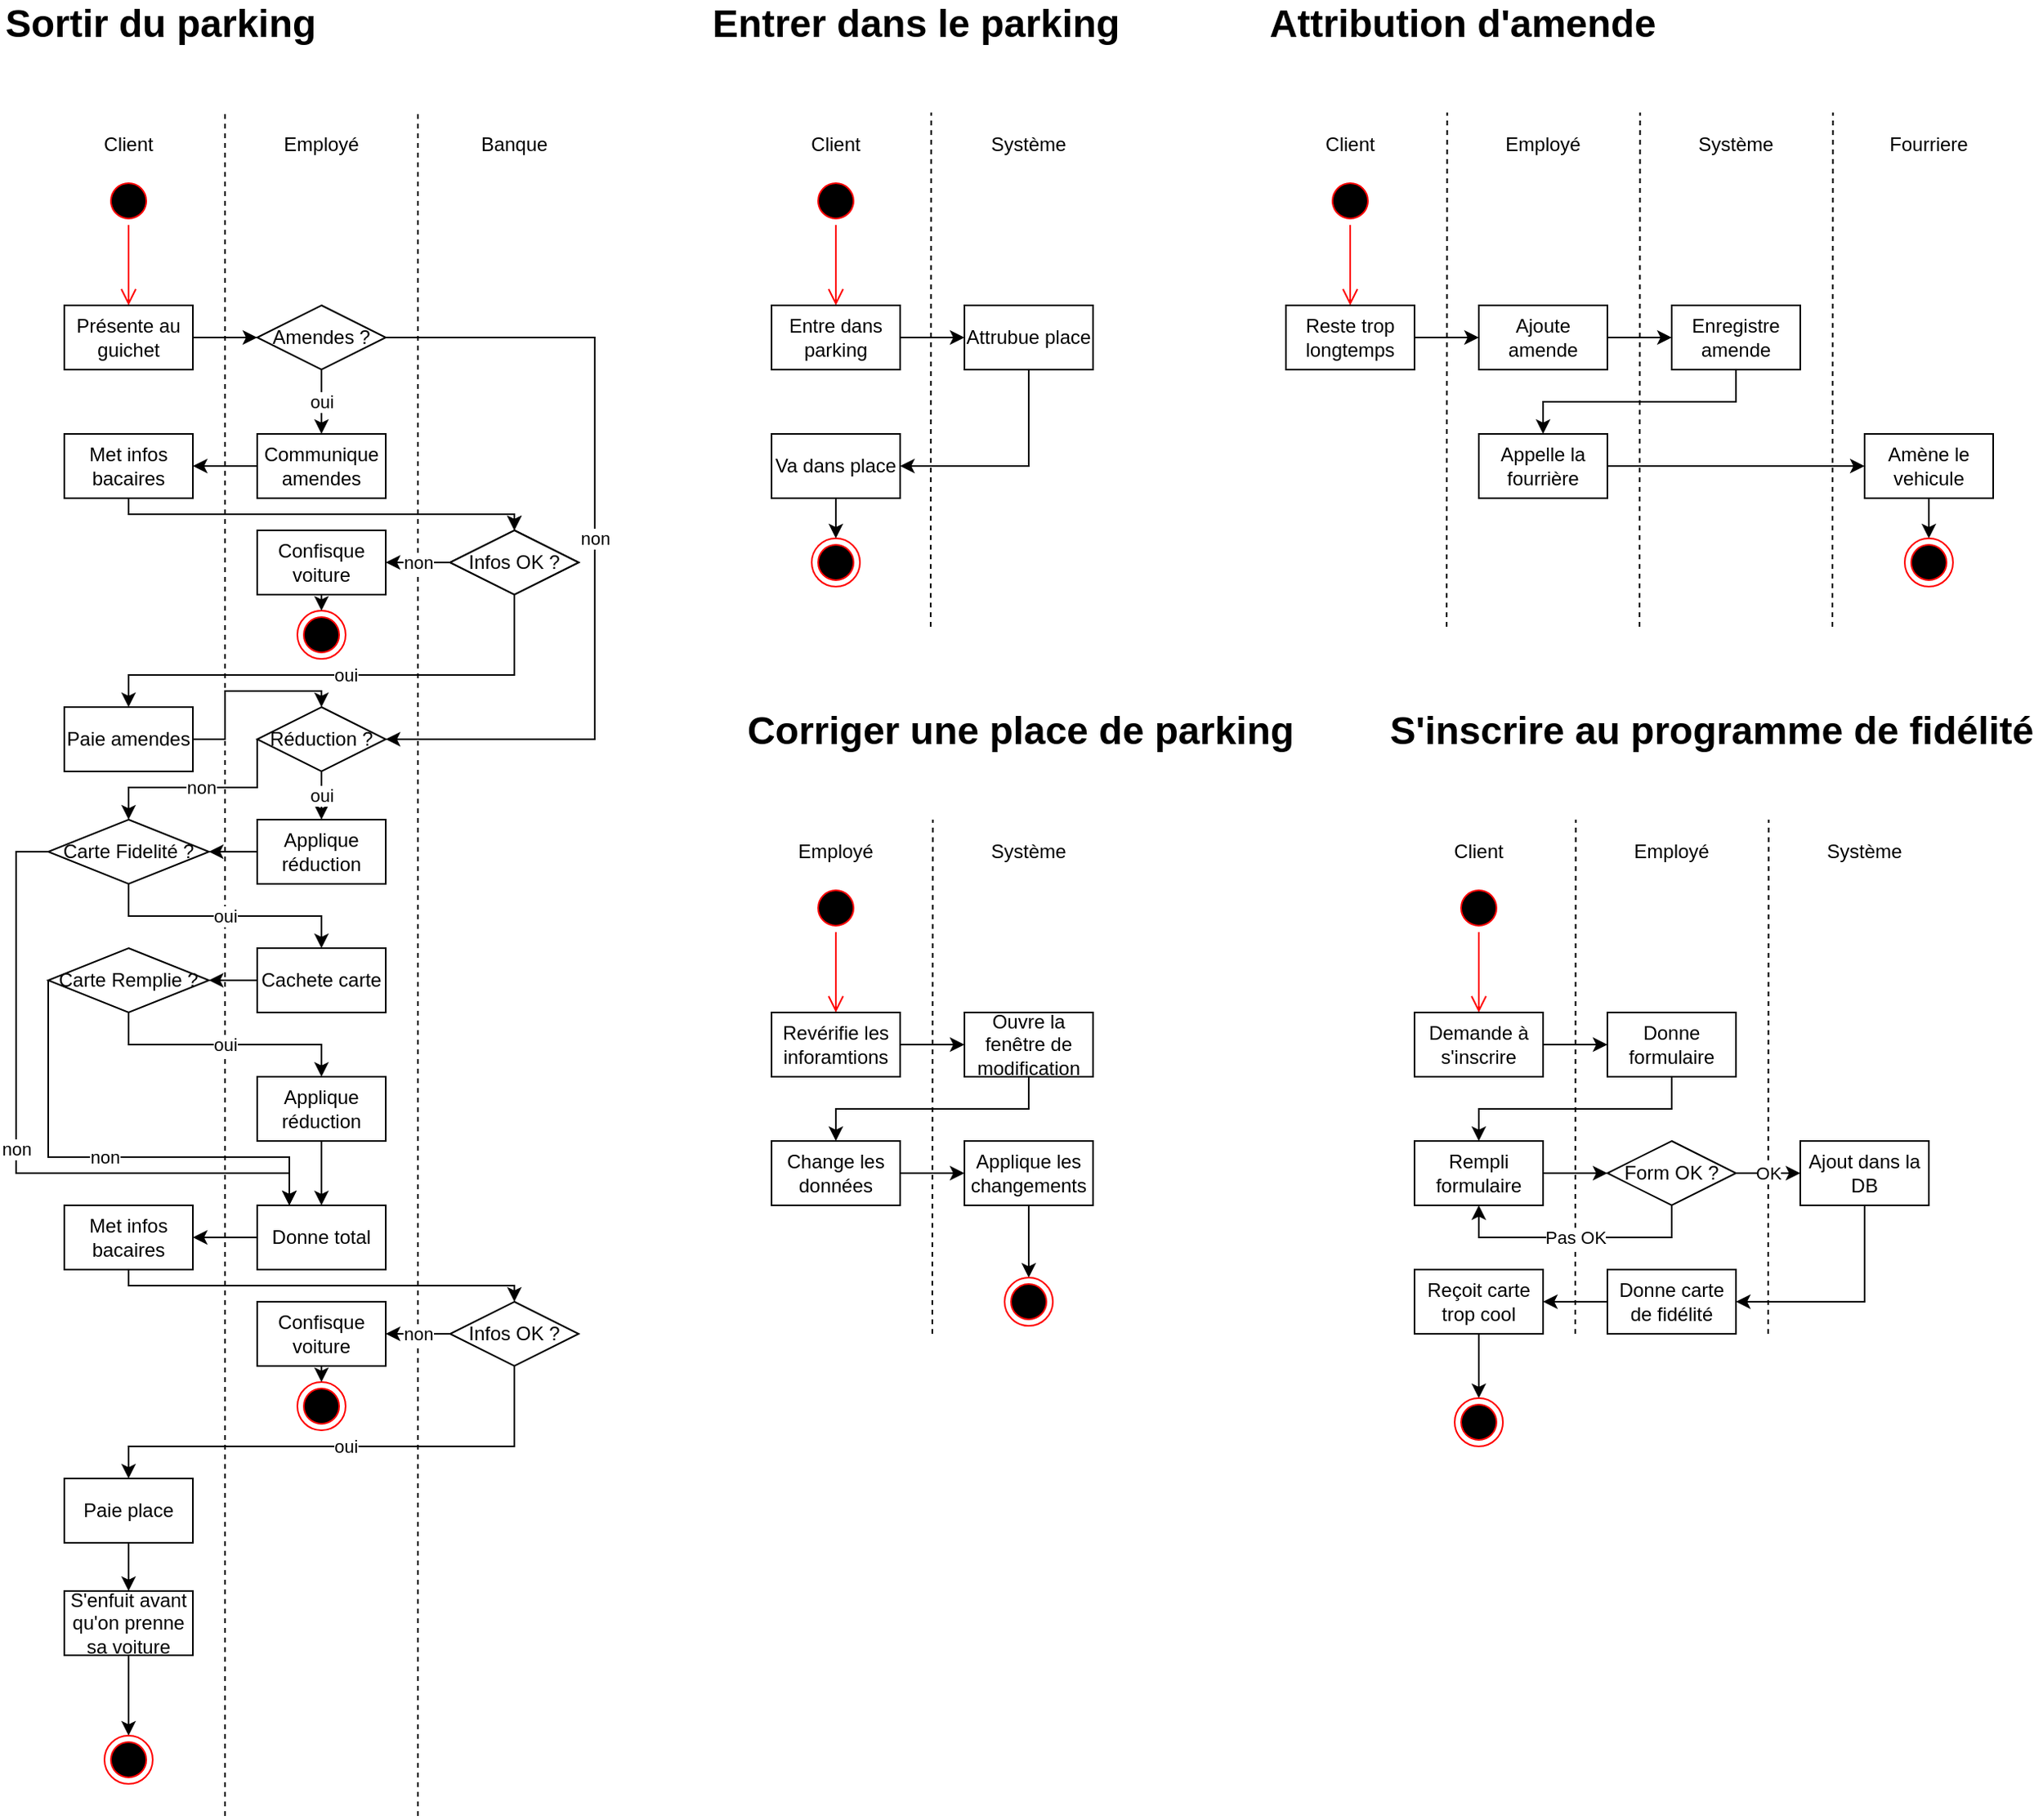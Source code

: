 <mxfile version="18.1.3" type="device"><diagram id="_a34qXbZ9eRNWXZYLbeO" name="Page-1"><mxGraphModel dx="4740" dy="2350" grid="1" gridSize="10" guides="1" tooltips="1" connect="1" arrows="0" fold="1" page="1" pageScale="1" pageWidth="1654" pageHeight="1169" math="0" shadow="0"><root><mxCell id="0"/><mxCell id="1" parent="0"/><mxCell id="tx_zt7p2rR5oDBhU8w5t-1" value="Sortir du parking" style="text;html=1;strokeColor=none;fillColor=none;align=center;verticalAlign=middle;whiteSpace=wrap;rounded=0;fontStyle=1;fontSize=24;" vertex="1" parent="1"><mxGeometry x="20" y="10" width="200" height="30" as="geometry"/></mxCell><mxCell id="tx_zt7p2rR5oDBhU8w5t-2" value="Entrer dans le parking" style="text;html=1;strokeColor=none;fillColor=none;align=center;verticalAlign=middle;whiteSpace=wrap;rounded=0;fontStyle=1;fontSize=24;" vertex="1" parent="1"><mxGeometry x="460" y="10" width="260" height="30" as="geometry"/></mxCell><mxCell id="tx_zt7p2rR5oDBhU8w5t-3" value="Attribution d'amende" style="text;html=1;strokeColor=none;fillColor=none;align=center;verticalAlign=middle;whiteSpace=wrap;rounded=0;fontStyle=1;fontSize=24;" vertex="1" parent="1"><mxGeometry x="800" y="10" width="260" height="30" as="geometry"/></mxCell><mxCell id="tx_zt7p2rR5oDBhU8w5t-4" value="Corriger une place de parking" style="text;html=1;strokeColor=none;fillColor=none;align=center;verticalAlign=middle;whiteSpace=wrap;rounded=0;fontStyle=1;fontSize=24;" vertex="1" parent="1"><mxGeometry x="480" y="450" width="350" height="30" as="geometry"/></mxCell><mxCell id="tx_zt7p2rR5oDBhU8w5t-5" value="S'inscrire au programme de fidélité" style="text;html=1;strokeColor=none;fillColor=none;align=center;verticalAlign=middle;whiteSpace=wrap;rounded=0;fontStyle=1;fontSize=24;" vertex="1" parent="1"><mxGeometry x="880" y="450" width="410" height="30" as="geometry"/></mxCell><mxCell id="tx_zt7p2rR5oDBhU8w5t-7" value="Client" style="text;html=1;strokeColor=none;fillColor=none;align=center;verticalAlign=middle;whiteSpace=wrap;rounded=0;" vertex="1" parent="1"><mxGeometry x="40" y="80" width="120" height="40" as="geometry"/></mxCell><mxCell id="tx_zt7p2rR5oDBhU8w5t-9" value="" style="endArrow=none;dashed=1;html=1;rounded=0;entryX=1;entryY=0;entryDx=0;entryDy=0;" edge="1" parent="1" target="tx_zt7p2rR5oDBhU8w5t-7"><mxGeometry width="50" height="50" relative="1" as="geometry"><mxPoint x="160" y="1140" as="sourcePoint"/><mxPoint x="180" y="90" as="targetPoint"/></mxGeometry></mxCell><mxCell id="tx_zt7p2rR5oDBhU8w5t-10" value="" style="endArrow=none;dashed=1;html=1;rounded=0;entryX=1;entryY=0;entryDx=0;entryDy=0;" edge="1" parent="1"><mxGeometry width="50" height="50" relative="1" as="geometry"><mxPoint x="280" y="1140" as="sourcePoint"/><mxPoint x="280" y="80" as="targetPoint"/></mxGeometry></mxCell><mxCell id="tx_zt7p2rR5oDBhU8w5t-11" value="Employé" style="text;html=1;strokeColor=none;fillColor=none;align=center;verticalAlign=middle;whiteSpace=wrap;rounded=0;" vertex="1" parent="1"><mxGeometry x="160" y="80" width="120" height="40" as="geometry"/></mxCell><mxCell id="tx_zt7p2rR5oDBhU8w5t-12" value="Banque" style="text;html=1;strokeColor=none;fillColor=none;align=center;verticalAlign=middle;whiteSpace=wrap;rounded=0;" vertex="1" parent="1"><mxGeometry x="280" y="80" width="120" height="40" as="geometry"/></mxCell><mxCell id="tx_zt7p2rR5oDBhU8w5t-13" value="" style="ellipse;html=1;shape=startState;fillColor=#000000;strokeColor=#ff0000;" vertex="1" parent="1"><mxGeometry x="85" y="120" width="30" height="30" as="geometry"/></mxCell><mxCell id="tx_zt7p2rR5oDBhU8w5t-14" value="" style="edgeStyle=orthogonalEdgeStyle;html=1;verticalAlign=bottom;endArrow=open;endSize=8;strokeColor=#ff0000;rounded=0;" edge="1" source="tx_zt7p2rR5oDBhU8w5t-13" parent="1"><mxGeometry relative="1" as="geometry"><mxPoint x="100" y="200" as="targetPoint"/></mxGeometry></mxCell><mxCell id="tx_zt7p2rR5oDBhU8w5t-17" style="edgeStyle=orthogonalEdgeStyle;rounded=0;orthogonalLoop=1;jettySize=auto;html=1;exitX=1;exitY=0.5;exitDx=0;exitDy=0;entryX=0;entryY=0.5;entryDx=0;entryDy=0;" edge="1" parent="1" source="tx_zt7p2rR5oDBhU8w5t-15" target="tx_zt7p2rR5oDBhU8w5t-16"><mxGeometry relative="1" as="geometry"/></mxCell><mxCell id="tx_zt7p2rR5oDBhU8w5t-15" value="Présente au guichet" style="rounded=0;whiteSpace=wrap;html=1;" vertex="1" parent="1"><mxGeometry x="60" y="200" width="80" height="40" as="geometry"/></mxCell><mxCell id="tx_zt7p2rR5oDBhU8w5t-22" value="oui" style="edgeStyle=orthogonalEdgeStyle;rounded=0;orthogonalLoop=1;jettySize=auto;html=1;exitX=0.5;exitY=1;exitDx=0;exitDy=0;entryX=0.5;entryY=0;entryDx=0;entryDy=0;" edge="1" parent="1" source="tx_zt7p2rR5oDBhU8w5t-16" target="tx_zt7p2rR5oDBhU8w5t-19"><mxGeometry relative="1" as="geometry"/></mxCell><mxCell id="tx_zt7p2rR5oDBhU8w5t-40" value="non" style="edgeStyle=orthogonalEdgeStyle;rounded=0;orthogonalLoop=1;jettySize=auto;html=1;exitX=1;exitY=0.5;exitDx=0;exitDy=0;entryX=1;entryY=0.5;entryDx=0;entryDy=0;" edge="1" parent="1" source="tx_zt7p2rR5oDBhU8w5t-16" target="tx_zt7p2rR5oDBhU8w5t-38"><mxGeometry relative="1" as="geometry"><Array as="points"><mxPoint x="390" y="220"/><mxPoint x="390" y="470"/></Array></mxGeometry></mxCell><mxCell id="tx_zt7p2rR5oDBhU8w5t-16" value="Amendes ?" style="rhombus;whiteSpace=wrap;html=1;" vertex="1" parent="1"><mxGeometry x="180" y="200" width="80" height="40" as="geometry"/></mxCell><mxCell id="tx_zt7p2rR5oDBhU8w5t-23" style="edgeStyle=orthogonalEdgeStyle;rounded=0;orthogonalLoop=1;jettySize=auto;html=1;exitX=0;exitY=0.5;exitDx=0;exitDy=0;entryX=1;entryY=0.5;entryDx=0;entryDy=0;" edge="1" parent="1" source="tx_zt7p2rR5oDBhU8w5t-19" target="tx_zt7p2rR5oDBhU8w5t-20"><mxGeometry relative="1" as="geometry"/></mxCell><mxCell id="tx_zt7p2rR5oDBhU8w5t-19" value="Communique amendes" style="rounded=0;whiteSpace=wrap;html=1;" vertex="1" parent="1"><mxGeometry x="180" y="280" width="80" height="40" as="geometry"/></mxCell><mxCell id="tx_zt7p2rR5oDBhU8w5t-27" style="edgeStyle=orthogonalEdgeStyle;rounded=0;orthogonalLoop=1;jettySize=auto;html=1;exitX=0.5;exitY=1;exitDx=0;exitDy=0;entryX=0.5;entryY=0;entryDx=0;entryDy=0;" edge="1" parent="1" source="tx_zt7p2rR5oDBhU8w5t-20" target="tx_zt7p2rR5oDBhU8w5t-25"><mxGeometry relative="1" as="geometry"><Array as="points"><mxPoint x="100" y="330"/><mxPoint x="340" y="330"/></Array></mxGeometry></mxCell><mxCell id="tx_zt7p2rR5oDBhU8w5t-20" value="Met infos bacaires" style="rounded=0;whiteSpace=wrap;html=1;" vertex="1" parent="1"><mxGeometry x="60" y="280" width="80" height="40" as="geometry"/></mxCell><mxCell id="tx_zt7p2rR5oDBhU8w5t-29" value="non" style="edgeStyle=orthogonalEdgeStyle;rounded=0;orthogonalLoop=1;jettySize=auto;html=1;exitX=0;exitY=0.5;exitDx=0;exitDy=0;entryX=1;entryY=0.5;entryDx=0;entryDy=0;" edge="1" parent="1" source="tx_zt7p2rR5oDBhU8w5t-25" target="tx_zt7p2rR5oDBhU8w5t-28"><mxGeometry relative="1" as="geometry"/></mxCell><mxCell id="tx_zt7p2rR5oDBhU8w5t-33" value="oui" style="edgeStyle=orthogonalEdgeStyle;rounded=0;orthogonalLoop=1;jettySize=auto;html=1;exitX=0.5;exitY=1;exitDx=0;exitDy=0;entryX=0.5;entryY=0;entryDx=0;entryDy=0;" edge="1" parent="1" source="tx_zt7p2rR5oDBhU8w5t-25" target="tx_zt7p2rR5oDBhU8w5t-41"><mxGeometry relative="1" as="geometry"><mxPoint x="220" y="440" as="targetPoint"/><Array as="points"><mxPoint x="340" y="430"/><mxPoint x="100" y="430"/></Array></mxGeometry></mxCell><mxCell id="tx_zt7p2rR5oDBhU8w5t-25" value="Infos OK ?" style="rhombus;whiteSpace=wrap;html=1;" vertex="1" parent="1"><mxGeometry x="300" y="340" width="80" height="40" as="geometry"/></mxCell><mxCell id="tx_zt7p2rR5oDBhU8w5t-26" value="" style="ellipse;html=1;shape=endState;fillColor=#000000;strokeColor=#ff0000;" vertex="1" parent="1"><mxGeometry x="205" y="390" width="30" height="30" as="geometry"/></mxCell><mxCell id="tx_zt7p2rR5oDBhU8w5t-30" style="edgeStyle=orthogonalEdgeStyle;rounded=0;orthogonalLoop=1;jettySize=auto;html=1;exitX=0.5;exitY=1;exitDx=0;exitDy=0;entryX=0.5;entryY=0;entryDx=0;entryDy=0;" edge="1" parent="1" source="tx_zt7p2rR5oDBhU8w5t-28" target="tx_zt7p2rR5oDBhU8w5t-26"><mxGeometry relative="1" as="geometry"/></mxCell><mxCell id="tx_zt7p2rR5oDBhU8w5t-28" value="Confisque voiture" style="rounded=0;whiteSpace=wrap;html=1;" vertex="1" parent="1"><mxGeometry x="180" y="340" width="80" height="40" as="geometry"/></mxCell><mxCell id="tx_zt7p2rR5oDBhU8w5t-47" value="oui" style="edgeStyle=orthogonalEdgeStyle;rounded=0;orthogonalLoop=1;jettySize=auto;html=1;exitX=0.5;exitY=1;exitDx=0;exitDy=0;entryX=0.5;entryY=0;entryDx=0;entryDy=0;" edge="1" parent="1" source="tx_zt7p2rR5oDBhU8w5t-35" target="tx_zt7p2rR5oDBhU8w5t-46"><mxGeometry relative="1" as="geometry"/></mxCell><mxCell id="tx_zt7p2rR5oDBhU8w5t-54" value="non" style="edgeStyle=orthogonalEdgeStyle;rounded=0;orthogonalLoop=1;jettySize=auto;html=1;exitX=0;exitY=0.5;exitDx=0;exitDy=0;entryX=0.25;entryY=0;entryDx=0;entryDy=0;" edge="1" parent="1" source="tx_zt7p2rR5oDBhU8w5t-35" target="tx_zt7p2rR5oDBhU8w5t-53"><mxGeometry relative="1" as="geometry"><Array as="points"><mxPoint x="30" y="540"/><mxPoint x="30" y="740"/><mxPoint x="200" y="740"/></Array></mxGeometry></mxCell><mxCell id="tx_zt7p2rR5oDBhU8w5t-35" value="Carte Fidelité ?" style="rhombus;whiteSpace=wrap;html=1;" vertex="1" parent="1"><mxGeometry x="50" y="520" width="100" height="40" as="geometry"/></mxCell><mxCell id="tx_zt7p2rR5oDBhU8w5t-43" style="edgeStyle=orthogonalEdgeStyle;rounded=0;orthogonalLoop=1;jettySize=auto;html=1;exitX=0;exitY=0.5;exitDx=0;exitDy=0;entryX=1;entryY=0.5;entryDx=0;entryDy=0;" edge="1" parent="1" source="tx_zt7p2rR5oDBhU8w5t-37" target="tx_zt7p2rR5oDBhU8w5t-35"><mxGeometry relative="1" as="geometry"/></mxCell><mxCell id="tx_zt7p2rR5oDBhU8w5t-37" value="Applique réduction" style="rounded=0;whiteSpace=wrap;html=1;" vertex="1" parent="1"><mxGeometry x="180" y="520" width="80" height="40" as="geometry"/></mxCell><mxCell id="tx_zt7p2rR5oDBhU8w5t-39" value="oui" style="edgeStyle=orthogonalEdgeStyle;rounded=0;orthogonalLoop=1;jettySize=auto;html=1;exitX=0.5;exitY=1;exitDx=0;exitDy=0;entryX=0.5;entryY=0;entryDx=0;entryDy=0;" edge="1" parent="1" source="tx_zt7p2rR5oDBhU8w5t-38" target="tx_zt7p2rR5oDBhU8w5t-37"><mxGeometry relative="1" as="geometry"/></mxCell><mxCell id="tx_zt7p2rR5oDBhU8w5t-44" value="non" style="edgeStyle=orthogonalEdgeStyle;rounded=0;orthogonalLoop=1;jettySize=auto;html=1;exitX=0;exitY=0.5;exitDx=0;exitDy=0;entryX=0.5;entryY=0;entryDx=0;entryDy=0;" edge="1" parent="1" source="tx_zt7p2rR5oDBhU8w5t-38" target="tx_zt7p2rR5oDBhU8w5t-35"><mxGeometry relative="1" as="geometry"><Array as="points"><mxPoint x="180" y="500"/><mxPoint x="100" y="500"/></Array></mxGeometry></mxCell><mxCell id="tx_zt7p2rR5oDBhU8w5t-38" value="Réduction ?" style="rhombus;whiteSpace=wrap;html=1;" vertex="1" parent="1"><mxGeometry x="180" y="450" width="80" height="40" as="geometry"/></mxCell><mxCell id="tx_zt7p2rR5oDBhU8w5t-42" style="edgeStyle=orthogonalEdgeStyle;rounded=0;orthogonalLoop=1;jettySize=auto;html=1;exitX=1;exitY=0.5;exitDx=0;exitDy=0;entryX=0.5;entryY=0;entryDx=0;entryDy=0;" edge="1" parent="1" source="tx_zt7p2rR5oDBhU8w5t-41" target="tx_zt7p2rR5oDBhU8w5t-38"><mxGeometry relative="1" as="geometry"><Array as="points"><mxPoint x="160" y="470"/><mxPoint x="160" y="440"/><mxPoint x="220" y="440"/></Array></mxGeometry></mxCell><mxCell id="tx_zt7p2rR5oDBhU8w5t-41" value="Paie amendes" style="rounded=0;whiteSpace=wrap;html=1;" vertex="1" parent="1"><mxGeometry x="60" y="450" width="80" height="40" as="geometry"/></mxCell><mxCell id="tx_zt7p2rR5oDBhU8w5t-49" style="edgeStyle=orthogonalEdgeStyle;rounded=0;orthogonalLoop=1;jettySize=auto;html=1;exitX=0;exitY=0.5;exitDx=0;exitDy=0;entryX=1;entryY=0.5;entryDx=0;entryDy=0;" edge="1" parent="1" source="tx_zt7p2rR5oDBhU8w5t-46" target="tx_zt7p2rR5oDBhU8w5t-48"><mxGeometry relative="1" as="geometry"/></mxCell><mxCell id="tx_zt7p2rR5oDBhU8w5t-46" value="Cachete carte" style="rounded=0;whiteSpace=wrap;html=1;" vertex="1" parent="1"><mxGeometry x="180" y="600" width="80" height="40" as="geometry"/></mxCell><mxCell id="tx_zt7p2rR5oDBhU8w5t-51" value="oui" style="edgeStyle=orthogonalEdgeStyle;rounded=0;orthogonalLoop=1;jettySize=auto;html=1;exitX=0.5;exitY=1;exitDx=0;exitDy=0;entryX=0.5;entryY=0;entryDx=0;entryDy=0;" edge="1" parent="1" source="tx_zt7p2rR5oDBhU8w5t-48" target="tx_zt7p2rR5oDBhU8w5t-50"><mxGeometry relative="1" as="geometry"/></mxCell><mxCell id="tx_zt7p2rR5oDBhU8w5t-69" value="non" style="edgeStyle=orthogonalEdgeStyle;rounded=0;orthogonalLoop=1;jettySize=auto;html=1;exitX=0;exitY=0.5;exitDx=0;exitDy=0;entryX=0.25;entryY=0;entryDx=0;entryDy=0;" edge="1" parent="1" source="tx_zt7p2rR5oDBhU8w5t-48" target="tx_zt7p2rR5oDBhU8w5t-53"><mxGeometry relative="1" as="geometry"><Array as="points"><mxPoint x="50" y="730"/><mxPoint x="200" y="730"/></Array></mxGeometry></mxCell><mxCell id="tx_zt7p2rR5oDBhU8w5t-48" value="Carte Remplie ?" style="rhombus;whiteSpace=wrap;html=1;" vertex="1" parent="1"><mxGeometry x="50" y="600" width="100" height="40" as="geometry"/></mxCell><mxCell id="tx_zt7p2rR5oDBhU8w5t-55" style="edgeStyle=orthogonalEdgeStyle;rounded=0;orthogonalLoop=1;jettySize=auto;html=1;exitX=0.5;exitY=1;exitDx=0;exitDy=0;entryX=0.5;entryY=0;entryDx=0;entryDy=0;" edge="1" parent="1" source="tx_zt7p2rR5oDBhU8w5t-50" target="tx_zt7p2rR5oDBhU8w5t-53"><mxGeometry relative="1" as="geometry"/></mxCell><mxCell id="tx_zt7p2rR5oDBhU8w5t-50" value="Applique réduction" style="rounded=0;whiteSpace=wrap;html=1;" vertex="1" parent="1"><mxGeometry x="180" y="680" width="80" height="40" as="geometry"/></mxCell><mxCell id="tx_zt7p2rR5oDBhU8w5t-66" style="edgeStyle=orthogonalEdgeStyle;rounded=0;orthogonalLoop=1;jettySize=auto;html=1;exitX=0;exitY=0.5;exitDx=0;exitDy=0;entryX=1;entryY=0.5;entryDx=0;entryDy=0;" edge="1" parent="1" source="tx_zt7p2rR5oDBhU8w5t-53" target="tx_zt7p2rR5oDBhU8w5t-63"><mxGeometry relative="1" as="geometry"/></mxCell><mxCell id="tx_zt7p2rR5oDBhU8w5t-53" value="Donne total" style="rounded=0;whiteSpace=wrap;html=1;" vertex="1" parent="1"><mxGeometry x="180" y="760" width="80" height="40" as="geometry"/></mxCell><mxCell id="tx_zt7p2rR5oDBhU8w5t-56" value="Met infos bacaires" style="rounded=0;whiteSpace=wrap;html=1;" vertex="1" parent="1"><mxGeometry x="60" y="280" width="80" height="40" as="geometry"/></mxCell><mxCell id="tx_zt7p2rR5oDBhU8w5t-57" style="edgeStyle=orthogonalEdgeStyle;rounded=0;orthogonalLoop=1;jettySize=auto;html=1;exitX=0.5;exitY=1;exitDx=0;exitDy=0;entryX=0.5;entryY=0;entryDx=0;entryDy=0;" edge="1" source="tx_zt7p2rR5oDBhU8w5t-56" target="tx_zt7p2rR5oDBhU8w5t-58" parent="1"><mxGeometry relative="1" as="geometry"><Array as="points"><mxPoint x="100" y="330"/><mxPoint x="340" y="330"/></Array></mxGeometry></mxCell><mxCell id="tx_zt7p2rR5oDBhU8w5t-58" value="Infos OK ?" style="rhombus;whiteSpace=wrap;html=1;" vertex="1" parent="1"><mxGeometry x="300" y="340" width="80" height="40" as="geometry"/></mxCell><mxCell id="tx_zt7p2rR5oDBhU8w5t-59" value="oui" style="edgeStyle=orthogonalEdgeStyle;rounded=0;orthogonalLoop=1;jettySize=auto;html=1;exitX=0.5;exitY=1;exitDx=0;exitDy=0;entryX=0.5;entryY=0;entryDx=0;entryDy=0;" edge="1" parent="1" target="tx_zt7p2rR5oDBhU8w5t-62"><mxGeometry relative="1" as="geometry"><mxPoint x="340" y="860" as="sourcePoint"/><mxPoint x="220" y="920" as="targetPoint"/><Array as="points"><mxPoint x="340" y="910"/><mxPoint x="100" y="910"/></Array></mxGeometry></mxCell><mxCell id="tx_zt7p2rR5oDBhU8w5t-60" value="" style="ellipse;html=1;shape=endState;fillColor=#000000;strokeColor=#ff0000;" vertex="1" parent="1"><mxGeometry x="205" y="870" width="30" height="30" as="geometry"/></mxCell><mxCell id="tx_zt7p2rR5oDBhU8w5t-68" style="edgeStyle=orthogonalEdgeStyle;rounded=0;orthogonalLoop=1;jettySize=auto;html=1;exitX=0.5;exitY=1;exitDx=0;exitDy=0;entryX=0.5;entryY=0;entryDx=0;entryDy=0;" edge="1" parent="1" source="tx_zt7p2rR5oDBhU8w5t-61" target="tx_zt7p2rR5oDBhU8w5t-60"><mxGeometry relative="1" as="geometry"/></mxCell><mxCell id="tx_zt7p2rR5oDBhU8w5t-61" value="Confisque voiture" style="rounded=0;whiteSpace=wrap;html=1;" vertex="1" parent="1"><mxGeometry x="180" y="820" width="80" height="40" as="geometry"/></mxCell><mxCell id="tx_zt7p2rR5oDBhU8w5t-72" style="edgeStyle=orthogonalEdgeStyle;rounded=0;orthogonalLoop=1;jettySize=auto;html=1;exitX=0.5;exitY=1;exitDx=0;exitDy=0;entryX=0.5;entryY=0;entryDx=0;entryDy=0;" edge="1" parent="1" source="tx_zt7p2rR5oDBhU8w5t-62" target="tx_zt7p2rR5oDBhU8w5t-70"><mxGeometry relative="1" as="geometry"/></mxCell><mxCell id="tx_zt7p2rR5oDBhU8w5t-62" value="Paie place" style="rounded=0;whiteSpace=wrap;html=1;" vertex="1" parent="1"><mxGeometry x="60" y="930" width="80" height="40" as="geometry"/></mxCell><mxCell id="tx_zt7p2rR5oDBhU8w5t-63" value="Met infos bacaires" style="rounded=0;whiteSpace=wrap;html=1;" vertex="1" parent="1"><mxGeometry x="60" y="760" width="80" height="40" as="geometry"/></mxCell><mxCell id="tx_zt7p2rR5oDBhU8w5t-64" style="edgeStyle=orthogonalEdgeStyle;rounded=0;orthogonalLoop=1;jettySize=auto;html=1;exitX=0.5;exitY=1;exitDx=0;exitDy=0;entryX=0.5;entryY=0;entryDx=0;entryDy=0;" edge="1" parent="1" source="tx_zt7p2rR5oDBhU8w5t-63" target="tx_zt7p2rR5oDBhU8w5t-65"><mxGeometry relative="1" as="geometry"><Array as="points"><mxPoint x="100" y="810"/><mxPoint x="340" y="810"/></Array></mxGeometry></mxCell><mxCell id="tx_zt7p2rR5oDBhU8w5t-67" value="non" style="edgeStyle=orthogonalEdgeStyle;rounded=0;orthogonalLoop=1;jettySize=auto;html=1;exitX=0;exitY=0.5;exitDx=0;exitDy=0;entryX=1;entryY=0.5;entryDx=0;entryDy=0;" edge="1" parent="1" source="tx_zt7p2rR5oDBhU8w5t-65" target="tx_zt7p2rR5oDBhU8w5t-61"><mxGeometry relative="1" as="geometry"/></mxCell><mxCell id="tx_zt7p2rR5oDBhU8w5t-65" value="Infos OK ?" style="rhombus;whiteSpace=wrap;html=1;" vertex="1" parent="1"><mxGeometry x="300" y="820" width="80" height="40" as="geometry"/></mxCell><mxCell id="tx_zt7p2rR5oDBhU8w5t-73" style="edgeStyle=orthogonalEdgeStyle;rounded=0;orthogonalLoop=1;jettySize=auto;html=1;exitX=0.5;exitY=1;exitDx=0;exitDy=0;entryX=0.5;entryY=0;entryDx=0;entryDy=0;" edge="1" parent="1" source="tx_zt7p2rR5oDBhU8w5t-70" target="tx_zt7p2rR5oDBhU8w5t-71"><mxGeometry relative="1" as="geometry"/></mxCell><mxCell id="tx_zt7p2rR5oDBhU8w5t-70" value="S'enfuit avant qu'on prenne sa voiture" style="rounded=0;whiteSpace=wrap;html=1;" vertex="1" parent="1"><mxGeometry x="60" y="1000" width="80" height="40" as="geometry"/></mxCell><mxCell id="tx_zt7p2rR5oDBhU8w5t-71" value="" style="ellipse;html=1;shape=endState;fillColor=#000000;strokeColor=#ff0000;" vertex="1" parent="1"><mxGeometry x="85" y="1090" width="30" height="30" as="geometry"/></mxCell><mxCell id="tx_zt7p2rR5oDBhU8w5t-74" value="Client" style="text;html=1;strokeColor=none;fillColor=none;align=center;verticalAlign=middle;whiteSpace=wrap;rounded=0;" vertex="1" parent="1"><mxGeometry x="480" y="80" width="120" height="40" as="geometry"/></mxCell><mxCell id="tx_zt7p2rR5oDBhU8w5t-75" value="Système" style="text;html=1;strokeColor=none;fillColor=none;align=center;verticalAlign=middle;whiteSpace=wrap;rounded=0;" vertex="1" parent="1"><mxGeometry x="600" y="80" width="120" height="40" as="geometry"/></mxCell><mxCell id="tx_zt7p2rR5oDBhU8w5t-76" value="" style="endArrow=none;dashed=1;html=1;rounded=0;entryX=1;entryY=0;entryDx=0;entryDy=0;" edge="1" parent="1"><mxGeometry width="50" height="50" relative="1" as="geometry"><mxPoint x="599" y="400" as="sourcePoint"/><mxPoint x="599.33" y="80" as="targetPoint"/></mxGeometry></mxCell><mxCell id="tx_zt7p2rR5oDBhU8w5t-77" value="" style="ellipse;html=1;shape=startState;fillColor=#000000;strokeColor=#ff0000;" vertex="1" parent="1"><mxGeometry x="525" y="120" width="30" height="30" as="geometry"/></mxCell><mxCell id="tx_zt7p2rR5oDBhU8w5t-79" value="" style="edgeStyle=orthogonalEdgeStyle;html=1;verticalAlign=bottom;endArrow=open;endSize=8;strokeColor=#ff0000;rounded=0;exitX=0.5;exitY=1;exitDx=0;exitDy=0;" edge="1" parent="1" source="tx_zt7p2rR5oDBhU8w5t-77"><mxGeometry relative="1" as="geometry"><mxPoint x="540" y="200" as="targetPoint"/><mxPoint x="110" y="160" as="sourcePoint"/></mxGeometry></mxCell><mxCell id="tx_zt7p2rR5oDBhU8w5t-82" style="edgeStyle=orthogonalEdgeStyle;rounded=0;orthogonalLoop=1;jettySize=auto;html=1;exitX=1;exitY=0.5;exitDx=0;exitDy=0;entryX=0;entryY=0.5;entryDx=0;entryDy=0;" edge="1" parent="1" source="tx_zt7p2rR5oDBhU8w5t-80" target="tx_zt7p2rR5oDBhU8w5t-81"><mxGeometry relative="1" as="geometry"/></mxCell><mxCell id="tx_zt7p2rR5oDBhU8w5t-80" value="Entre dans parking" style="rounded=0;whiteSpace=wrap;html=1;" vertex="1" parent="1"><mxGeometry x="500" y="200" width="80" height="40" as="geometry"/></mxCell><mxCell id="tx_zt7p2rR5oDBhU8w5t-85" style="edgeStyle=orthogonalEdgeStyle;rounded=0;orthogonalLoop=1;jettySize=auto;html=1;exitX=0.5;exitY=1;exitDx=0;exitDy=0;entryX=1;entryY=0.5;entryDx=0;entryDy=0;" edge="1" parent="1" source="tx_zt7p2rR5oDBhU8w5t-81" target="tx_zt7p2rR5oDBhU8w5t-84"><mxGeometry relative="1" as="geometry"/></mxCell><mxCell id="tx_zt7p2rR5oDBhU8w5t-81" value="Attrubue place" style="rounded=0;whiteSpace=wrap;html=1;" vertex="1" parent="1"><mxGeometry x="620" y="200" width="80" height="40" as="geometry"/></mxCell><mxCell id="tx_zt7p2rR5oDBhU8w5t-83" value="" style="ellipse;html=1;shape=endState;fillColor=#000000;strokeColor=#ff0000;" vertex="1" parent="1"><mxGeometry x="525" y="345" width="30" height="30" as="geometry"/></mxCell><mxCell id="tx_zt7p2rR5oDBhU8w5t-86" style="edgeStyle=orthogonalEdgeStyle;rounded=0;orthogonalLoop=1;jettySize=auto;html=1;exitX=0.5;exitY=1;exitDx=0;exitDy=0;entryX=0.5;entryY=0;entryDx=0;entryDy=0;" edge="1" parent="1" source="tx_zt7p2rR5oDBhU8w5t-84" target="tx_zt7p2rR5oDBhU8w5t-83"><mxGeometry relative="1" as="geometry"/></mxCell><mxCell id="tx_zt7p2rR5oDBhU8w5t-84" value="Va dans place" style="rounded=0;whiteSpace=wrap;html=1;" vertex="1" parent="1"><mxGeometry x="500" y="280" width="80" height="40" as="geometry"/></mxCell><mxCell id="tx_zt7p2rR5oDBhU8w5t-87" value="Client" style="text;html=1;strokeColor=none;fillColor=none;align=center;verticalAlign=middle;whiteSpace=wrap;rounded=0;" vertex="1" parent="1"><mxGeometry x="800" y="80" width="120" height="40" as="geometry"/></mxCell><mxCell id="tx_zt7p2rR5oDBhU8w5t-88" value="Employé" style="text;html=1;strokeColor=none;fillColor=none;align=center;verticalAlign=middle;whiteSpace=wrap;rounded=0;" vertex="1" parent="1"><mxGeometry x="920" y="80" width="120" height="40" as="geometry"/></mxCell><mxCell id="tx_zt7p2rR5oDBhU8w5t-89" value="" style="endArrow=none;dashed=1;html=1;rounded=0;entryX=1;entryY=0;entryDx=0;entryDy=0;" edge="1" parent="1"><mxGeometry width="50" height="50" relative="1" as="geometry"><mxPoint x="920" y="400" as="sourcePoint"/><mxPoint x="920.33" y="80" as="targetPoint"/></mxGeometry></mxCell><mxCell id="tx_zt7p2rR5oDBhU8w5t-90" value="" style="ellipse;html=1;shape=startState;fillColor=#000000;strokeColor=#ff0000;" vertex="1" parent="1"><mxGeometry x="845" y="120" width="30" height="30" as="geometry"/></mxCell><mxCell id="tx_zt7p2rR5oDBhU8w5t-91" value="" style="edgeStyle=orthogonalEdgeStyle;html=1;verticalAlign=bottom;endArrow=open;endSize=8;strokeColor=#ff0000;rounded=0;exitX=0.5;exitY=1;exitDx=0;exitDy=0;" edge="1" parent="1" source="tx_zt7p2rR5oDBhU8w5t-90"><mxGeometry relative="1" as="geometry"><mxPoint x="860" y="200" as="targetPoint"/><mxPoint x="430" y="160" as="sourcePoint"/></mxGeometry></mxCell><mxCell id="tx_zt7p2rR5oDBhU8w5t-102" style="edgeStyle=orthogonalEdgeStyle;rounded=0;orthogonalLoop=1;jettySize=auto;html=1;exitX=1;exitY=0.5;exitDx=0;exitDy=0;entryX=0;entryY=0.5;entryDx=0;entryDy=0;" edge="1" parent="1" source="tx_zt7p2rR5oDBhU8w5t-92" target="tx_zt7p2rR5oDBhU8w5t-99"><mxGeometry relative="1" as="geometry"/></mxCell><mxCell id="tx_zt7p2rR5oDBhU8w5t-92" value="Reste trop longtemps" style="rounded=0;whiteSpace=wrap;html=1;" vertex="1" parent="1"><mxGeometry x="820" y="200" width="80" height="40" as="geometry"/></mxCell><mxCell id="tx_zt7p2rR5oDBhU8w5t-93" value="Système" style="text;html=1;strokeColor=none;fillColor=none;align=center;verticalAlign=middle;whiteSpace=wrap;rounded=0;" vertex="1" parent="1"><mxGeometry x="1040" y="80" width="120" height="40" as="geometry"/></mxCell><mxCell id="tx_zt7p2rR5oDBhU8w5t-94" value="" style="endArrow=none;dashed=1;html=1;rounded=0;entryX=1;entryY=0;entryDx=0;entryDy=0;" edge="1" parent="1"><mxGeometry width="50" height="50" relative="1" as="geometry"><mxPoint x="1040" y="400" as="sourcePoint"/><mxPoint x="1040.33" y="80" as="targetPoint"/></mxGeometry></mxCell><mxCell id="tx_zt7p2rR5oDBhU8w5t-105" style="edgeStyle=orthogonalEdgeStyle;rounded=0;orthogonalLoop=1;jettySize=auto;html=1;exitX=1;exitY=0.5;exitDx=0;exitDy=0;entryX=0;entryY=0.5;entryDx=0;entryDy=0;" edge="1" parent="1" source="tx_zt7p2rR5oDBhU8w5t-95" target="tx_zt7p2rR5oDBhU8w5t-100"><mxGeometry relative="1" as="geometry"/></mxCell><mxCell id="tx_zt7p2rR5oDBhU8w5t-95" value="Appelle la fourrière" style="rounded=0;whiteSpace=wrap;html=1;" vertex="1" parent="1"><mxGeometry x="940" y="280" width="80" height="40" as="geometry"/></mxCell><mxCell id="tx_zt7p2rR5oDBhU8w5t-96" value="Fourriere" style="text;html=1;strokeColor=none;fillColor=none;align=center;verticalAlign=middle;whiteSpace=wrap;rounded=0;" vertex="1" parent="1"><mxGeometry x="1160" y="80" width="120" height="40" as="geometry"/></mxCell><mxCell id="tx_zt7p2rR5oDBhU8w5t-97" value="" style="endArrow=none;dashed=1;html=1;rounded=0;entryX=1;entryY=0;entryDx=0;entryDy=0;" edge="1" parent="1"><mxGeometry width="50" height="50" relative="1" as="geometry"><mxPoint x="1160.0" y="400" as="sourcePoint"/><mxPoint x="1160.33" y="80" as="targetPoint"/></mxGeometry></mxCell><mxCell id="tx_zt7p2rR5oDBhU8w5t-104" style="edgeStyle=orthogonalEdgeStyle;rounded=0;orthogonalLoop=1;jettySize=auto;html=1;exitX=0.5;exitY=1;exitDx=0;exitDy=0;entryX=0.5;entryY=0;entryDx=0;entryDy=0;" edge="1" parent="1" source="tx_zt7p2rR5oDBhU8w5t-98" target="tx_zt7p2rR5oDBhU8w5t-95"><mxGeometry relative="1" as="geometry"/></mxCell><mxCell id="tx_zt7p2rR5oDBhU8w5t-98" value="Enregistre amende" style="rounded=0;whiteSpace=wrap;html=1;" vertex="1" parent="1"><mxGeometry x="1060" y="200" width="80" height="40" as="geometry"/></mxCell><mxCell id="tx_zt7p2rR5oDBhU8w5t-103" style="edgeStyle=orthogonalEdgeStyle;rounded=0;orthogonalLoop=1;jettySize=auto;html=1;exitX=1;exitY=0.5;exitDx=0;exitDy=0;entryX=0;entryY=0.5;entryDx=0;entryDy=0;" edge="1" parent="1" source="tx_zt7p2rR5oDBhU8w5t-99" target="tx_zt7p2rR5oDBhU8w5t-98"><mxGeometry relative="1" as="geometry"/></mxCell><mxCell id="tx_zt7p2rR5oDBhU8w5t-99" value="Ajoute amende" style="rounded=0;whiteSpace=wrap;html=1;" vertex="1" parent="1"><mxGeometry x="940" y="200" width="80" height="40" as="geometry"/></mxCell><mxCell id="tx_zt7p2rR5oDBhU8w5t-106" style="edgeStyle=orthogonalEdgeStyle;rounded=0;orthogonalLoop=1;jettySize=auto;html=1;exitX=0.5;exitY=1;exitDx=0;exitDy=0;entryX=0.5;entryY=0;entryDx=0;entryDy=0;" edge="1" parent="1" source="tx_zt7p2rR5oDBhU8w5t-100" target="tx_zt7p2rR5oDBhU8w5t-101"><mxGeometry relative="1" as="geometry"/></mxCell><mxCell id="tx_zt7p2rR5oDBhU8w5t-100" value="Amène le vehicule" style="rounded=0;whiteSpace=wrap;html=1;" vertex="1" parent="1"><mxGeometry x="1180" y="280" width="80" height="40" as="geometry"/></mxCell><mxCell id="tx_zt7p2rR5oDBhU8w5t-101" value="" style="ellipse;html=1;shape=endState;fillColor=#000000;strokeColor=#ff0000;" vertex="1" parent="1"><mxGeometry x="1205" y="345" width="30" height="30" as="geometry"/></mxCell><mxCell id="tx_zt7p2rR5oDBhU8w5t-109" value="Système" style="text;html=1;strokeColor=none;fillColor=none;align=center;verticalAlign=middle;whiteSpace=wrap;rounded=0;" vertex="1" parent="1"><mxGeometry x="600" y="520" width="120" height="40" as="geometry"/></mxCell><mxCell id="tx_zt7p2rR5oDBhU8w5t-110" value="Employé" style="text;html=1;strokeColor=none;fillColor=none;align=center;verticalAlign=middle;whiteSpace=wrap;rounded=0;" vertex="1" parent="1"><mxGeometry x="480" y="520" width="120" height="40" as="geometry"/></mxCell><mxCell id="tx_zt7p2rR5oDBhU8w5t-111" value="" style="endArrow=none;dashed=1;html=1;rounded=0;entryX=1;entryY=0;entryDx=0;entryDy=0;" edge="1" parent="1"><mxGeometry width="50" height="50" relative="1" as="geometry"><mxPoint x="600" y="840" as="sourcePoint"/><mxPoint x="600.33" y="520" as="targetPoint"/></mxGeometry></mxCell><mxCell id="tx_zt7p2rR5oDBhU8w5t-114" value="" style="ellipse;html=1;shape=startState;fillColor=#000000;strokeColor=#ff0000;" vertex="1" parent="1"><mxGeometry x="525" y="560" width="30" height="30" as="geometry"/></mxCell><mxCell id="tx_zt7p2rR5oDBhU8w5t-115" value="" style="edgeStyle=orthogonalEdgeStyle;html=1;verticalAlign=bottom;endArrow=open;endSize=8;strokeColor=#ff0000;rounded=0;exitX=0.5;exitY=1;exitDx=0;exitDy=0;" edge="1" parent="1" source="tx_zt7p2rR5oDBhU8w5t-114"><mxGeometry relative="1" as="geometry"><mxPoint x="540" y="640" as="targetPoint"/><mxPoint x="110" y="600" as="sourcePoint"/></mxGeometry></mxCell><mxCell id="tx_zt7p2rR5oDBhU8w5t-118" style="edgeStyle=orthogonalEdgeStyle;rounded=0;orthogonalLoop=1;jettySize=auto;html=1;exitX=1;exitY=0.5;exitDx=0;exitDy=0;entryX=0;entryY=0.5;entryDx=0;entryDy=0;" edge="1" parent="1" source="tx_zt7p2rR5oDBhU8w5t-116" target="tx_zt7p2rR5oDBhU8w5t-117"><mxGeometry relative="1" as="geometry"/></mxCell><mxCell id="tx_zt7p2rR5oDBhU8w5t-116" value="Revérifie les inforamtions" style="rounded=0;whiteSpace=wrap;html=1;" vertex="1" parent="1"><mxGeometry x="500" y="640" width="80" height="40" as="geometry"/></mxCell><mxCell id="tx_zt7p2rR5oDBhU8w5t-122" style="edgeStyle=orthogonalEdgeStyle;rounded=0;orthogonalLoop=1;jettySize=auto;html=1;exitX=0.5;exitY=1;exitDx=0;exitDy=0;entryX=0.5;entryY=0;entryDx=0;entryDy=0;" edge="1" parent="1" source="tx_zt7p2rR5oDBhU8w5t-117" target="tx_zt7p2rR5oDBhU8w5t-119"><mxGeometry relative="1" as="geometry"/></mxCell><mxCell id="tx_zt7p2rR5oDBhU8w5t-117" value="Ouvre la fenêtre de modification" style="rounded=0;whiteSpace=wrap;html=1;" vertex="1" parent="1"><mxGeometry x="620" y="640" width="80" height="40" as="geometry"/></mxCell><mxCell id="tx_zt7p2rR5oDBhU8w5t-123" style="edgeStyle=orthogonalEdgeStyle;rounded=0;orthogonalLoop=1;jettySize=auto;html=1;exitX=1;exitY=0.5;exitDx=0;exitDy=0;entryX=0;entryY=0.5;entryDx=0;entryDy=0;" edge="1" parent="1" source="tx_zt7p2rR5oDBhU8w5t-119" target="tx_zt7p2rR5oDBhU8w5t-120"><mxGeometry relative="1" as="geometry"/></mxCell><mxCell id="tx_zt7p2rR5oDBhU8w5t-119" value="Change les données" style="rounded=0;whiteSpace=wrap;html=1;" vertex="1" parent="1"><mxGeometry x="500" y="720" width="80" height="40" as="geometry"/></mxCell><mxCell id="tx_zt7p2rR5oDBhU8w5t-124" style="edgeStyle=orthogonalEdgeStyle;rounded=0;orthogonalLoop=1;jettySize=auto;html=1;exitX=0.5;exitY=1;exitDx=0;exitDy=0;entryX=0.5;entryY=0;entryDx=0;entryDy=0;" edge="1" parent="1" source="tx_zt7p2rR5oDBhU8w5t-120" target="tx_zt7p2rR5oDBhU8w5t-121"><mxGeometry relative="1" as="geometry"/></mxCell><mxCell id="tx_zt7p2rR5oDBhU8w5t-120" value="Applique les changements" style="rounded=0;whiteSpace=wrap;html=1;" vertex="1" parent="1"><mxGeometry x="620" y="720" width="80" height="40" as="geometry"/></mxCell><mxCell id="tx_zt7p2rR5oDBhU8w5t-121" value="" style="ellipse;html=1;shape=endState;fillColor=#000000;strokeColor=#ff0000;" vertex="1" parent="1"><mxGeometry x="645" y="805" width="30" height="30" as="geometry"/></mxCell><mxCell id="tx_zt7p2rR5oDBhU8w5t-125" value="Client" style="text;html=1;strokeColor=none;fillColor=none;align=center;verticalAlign=middle;whiteSpace=wrap;rounded=0;" vertex="1" parent="1"><mxGeometry x="880" y="520" width="120" height="40" as="geometry"/></mxCell><mxCell id="tx_zt7p2rR5oDBhU8w5t-126" value="Employé" style="text;html=1;strokeColor=none;fillColor=none;align=center;verticalAlign=middle;whiteSpace=wrap;rounded=0;" vertex="1" parent="1"><mxGeometry x="1000" y="520" width="120" height="40" as="geometry"/></mxCell><mxCell id="tx_zt7p2rR5oDBhU8w5t-127" value="Système" style="text;html=1;strokeColor=none;fillColor=none;align=center;verticalAlign=middle;whiteSpace=wrap;rounded=0;" vertex="1" parent="1"><mxGeometry x="1120" y="520" width="120" height="40" as="geometry"/></mxCell><mxCell id="tx_zt7p2rR5oDBhU8w5t-128" value="" style="endArrow=none;dashed=1;html=1;rounded=0;entryX=1;entryY=0;entryDx=0;entryDy=0;" edge="1" parent="1"><mxGeometry width="50" height="50" relative="1" as="geometry"><mxPoint x="1000" y="840" as="sourcePoint"/><mxPoint x="1000.33" y="520" as="targetPoint"/></mxGeometry></mxCell><mxCell id="tx_zt7p2rR5oDBhU8w5t-129" value="" style="endArrow=none;dashed=1;html=1;rounded=0;entryX=1;entryY=0;entryDx=0;entryDy=0;" edge="1" parent="1"><mxGeometry width="50" height="50" relative="1" as="geometry"><mxPoint x="1120" y="840" as="sourcePoint"/><mxPoint x="1120.33" y="520" as="targetPoint"/></mxGeometry></mxCell><mxCell id="tx_zt7p2rR5oDBhU8w5t-131" value="" style="ellipse;html=1;shape=startState;fillColor=#000000;strokeColor=#ff0000;" vertex="1" parent="1"><mxGeometry x="925" y="560" width="30" height="30" as="geometry"/></mxCell><mxCell id="tx_zt7p2rR5oDBhU8w5t-132" value="" style="edgeStyle=orthogonalEdgeStyle;html=1;verticalAlign=bottom;endArrow=open;endSize=8;strokeColor=#ff0000;rounded=0;exitX=0.5;exitY=1;exitDx=0;exitDy=0;" edge="1" parent="1" source="tx_zt7p2rR5oDBhU8w5t-131"><mxGeometry relative="1" as="geometry"><mxPoint x="940" y="640" as="targetPoint"/><mxPoint x="510" y="600" as="sourcePoint"/></mxGeometry></mxCell><mxCell id="tx_zt7p2rR5oDBhU8w5t-136" style="edgeStyle=orthogonalEdgeStyle;rounded=0;orthogonalLoop=1;jettySize=auto;html=1;exitX=1;exitY=0.5;exitDx=0;exitDy=0;entryX=0;entryY=0.5;entryDx=0;entryDy=0;" edge="1" parent="1" source="tx_zt7p2rR5oDBhU8w5t-133" target="tx_zt7p2rR5oDBhU8w5t-134"><mxGeometry relative="1" as="geometry"/></mxCell><mxCell id="tx_zt7p2rR5oDBhU8w5t-133" value="Demande à s'inscrire" style="rounded=0;whiteSpace=wrap;html=1;" vertex="1" parent="1"><mxGeometry x="900" y="640" width="80" height="40" as="geometry"/></mxCell><mxCell id="tx_zt7p2rR5oDBhU8w5t-137" style="edgeStyle=orthogonalEdgeStyle;rounded=0;orthogonalLoop=1;jettySize=auto;html=1;exitX=0.5;exitY=1;exitDx=0;exitDy=0;entryX=0.5;entryY=0;entryDx=0;entryDy=0;" edge="1" parent="1" source="tx_zt7p2rR5oDBhU8w5t-134" target="tx_zt7p2rR5oDBhU8w5t-135"><mxGeometry relative="1" as="geometry"/></mxCell><mxCell id="tx_zt7p2rR5oDBhU8w5t-134" value="Donne formulaire" style="rounded=0;whiteSpace=wrap;html=1;" vertex="1" parent="1"><mxGeometry x="1020" y="640" width="80" height="40" as="geometry"/></mxCell><mxCell id="tx_zt7p2rR5oDBhU8w5t-140" style="edgeStyle=orthogonalEdgeStyle;rounded=0;orthogonalLoop=1;jettySize=auto;html=1;exitX=1;exitY=0.5;exitDx=0;exitDy=0;entryX=0;entryY=0.5;entryDx=0;entryDy=0;" edge="1" parent="1" source="tx_zt7p2rR5oDBhU8w5t-135" target="tx_zt7p2rR5oDBhU8w5t-139"><mxGeometry relative="1" as="geometry"/></mxCell><mxCell id="tx_zt7p2rR5oDBhU8w5t-135" value="Rempli formulaire" style="rounded=0;whiteSpace=wrap;html=1;" vertex="1" parent="1"><mxGeometry x="900" y="720" width="80" height="40" as="geometry"/></mxCell><mxCell id="tx_zt7p2rR5oDBhU8w5t-141" value="Pas OK" style="edgeStyle=orthogonalEdgeStyle;rounded=0;orthogonalLoop=1;jettySize=auto;html=1;exitX=0.5;exitY=1;exitDx=0;exitDy=0;entryX=0.5;entryY=1;entryDx=0;entryDy=0;" edge="1" parent="1" source="tx_zt7p2rR5oDBhU8w5t-139" target="tx_zt7p2rR5oDBhU8w5t-135"><mxGeometry relative="1" as="geometry"/></mxCell><mxCell id="tx_zt7p2rR5oDBhU8w5t-143" value="OK" style="edgeStyle=orthogonalEdgeStyle;rounded=0;orthogonalLoop=1;jettySize=auto;html=1;exitX=1;exitY=0.5;exitDx=0;exitDy=0;entryX=0;entryY=0.5;entryDx=0;entryDy=0;" edge="1" parent="1" source="tx_zt7p2rR5oDBhU8w5t-139" target="tx_zt7p2rR5oDBhU8w5t-142"><mxGeometry relative="1" as="geometry"/></mxCell><mxCell id="tx_zt7p2rR5oDBhU8w5t-139" value="Form OK ?" style="rhombus;whiteSpace=wrap;html=1;" vertex="1" parent="1"><mxGeometry x="1020" y="720" width="80" height="40" as="geometry"/></mxCell><mxCell id="tx_zt7p2rR5oDBhU8w5t-145" style="edgeStyle=orthogonalEdgeStyle;rounded=0;orthogonalLoop=1;jettySize=auto;html=1;exitX=0.5;exitY=1;exitDx=0;exitDy=0;entryX=1;entryY=0.5;entryDx=0;entryDy=0;" edge="1" parent="1" source="tx_zt7p2rR5oDBhU8w5t-142" target="tx_zt7p2rR5oDBhU8w5t-144"><mxGeometry relative="1" as="geometry"/></mxCell><mxCell id="tx_zt7p2rR5oDBhU8w5t-142" value="Ajout dans la DB" style="rounded=0;whiteSpace=wrap;html=1;" vertex="1" parent="1"><mxGeometry x="1140" y="720" width="80" height="40" as="geometry"/></mxCell><mxCell id="tx_zt7p2rR5oDBhU8w5t-150" style="edgeStyle=orthogonalEdgeStyle;rounded=0;orthogonalLoop=1;jettySize=auto;html=1;exitX=0;exitY=0.5;exitDx=0;exitDy=0;entryX=1;entryY=0.5;entryDx=0;entryDy=0;" edge="1" parent="1" source="tx_zt7p2rR5oDBhU8w5t-144" target="tx_zt7p2rR5oDBhU8w5t-146"><mxGeometry relative="1" as="geometry"/></mxCell><mxCell id="tx_zt7p2rR5oDBhU8w5t-144" value="Donne carte de fidélité" style="rounded=0;whiteSpace=wrap;html=1;" vertex="1" parent="1"><mxGeometry x="1020" y="800" width="80" height="40" as="geometry"/></mxCell><mxCell id="tx_zt7p2rR5oDBhU8w5t-149" style="edgeStyle=orthogonalEdgeStyle;rounded=0;orthogonalLoop=1;jettySize=auto;html=1;exitX=0.5;exitY=1;exitDx=0;exitDy=0;entryX=0.5;entryY=0;entryDx=0;entryDy=0;" edge="1" parent="1" source="tx_zt7p2rR5oDBhU8w5t-146" target="tx_zt7p2rR5oDBhU8w5t-148"><mxGeometry relative="1" as="geometry"/></mxCell><mxCell id="tx_zt7p2rR5oDBhU8w5t-146" value="Reçoit carte trop cool" style="rounded=0;whiteSpace=wrap;html=1;" vertex="1" parent="1"><mxGeometry x="900" y="800" width="80" height="40" as="geometry"/></mxCell><mxCell id="tx_zt7p2rR5oDBhU8w5t-148" value="" style="ellipse;html=1;shape=endState;fillColor=#000000;strokeColor=#ff0000;" vertex="1" parent="1"><mxGeometry x="925" y="880" width="30" height="30" as="geometry"/></mxCell></root></mxGraphModel></diagram></mxfile>